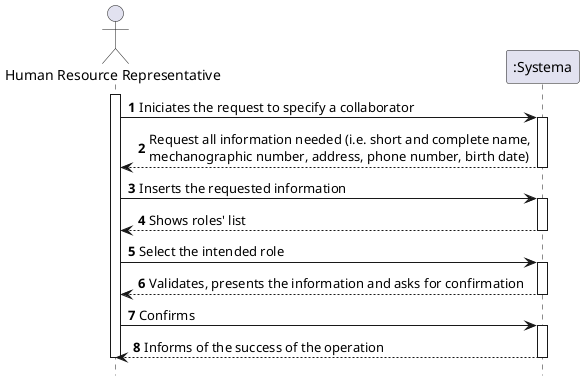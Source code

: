 @startuml
autonumber
hide footbox

actor "Human Resource Representative" as HRR

participant ":Systema" as SYST

activate HRR

HRR-> SYST : Iniciates the request to specify a collaborator
activate SYST
SYST --> HRR: Request all information needed (i.e. short and complete name,\nmechanographic number, address, phone number, birth date)
deactivate SYST

HRR-> SYST : Inserts the requested information
activate SYST
SYST --> HRR: Shows roles' list
deactivate SYST

HRR-> SYST : Select the intended role
activate SYST
SYST --> HRR: Validates, presents the information and asks for confirmation
deactivate SYST

HRR-> SYST : Confirms
activate SYST
SYST --> HRR: Informs of the success of the operation
deactivate SYST

deactivate HRR

@enduml